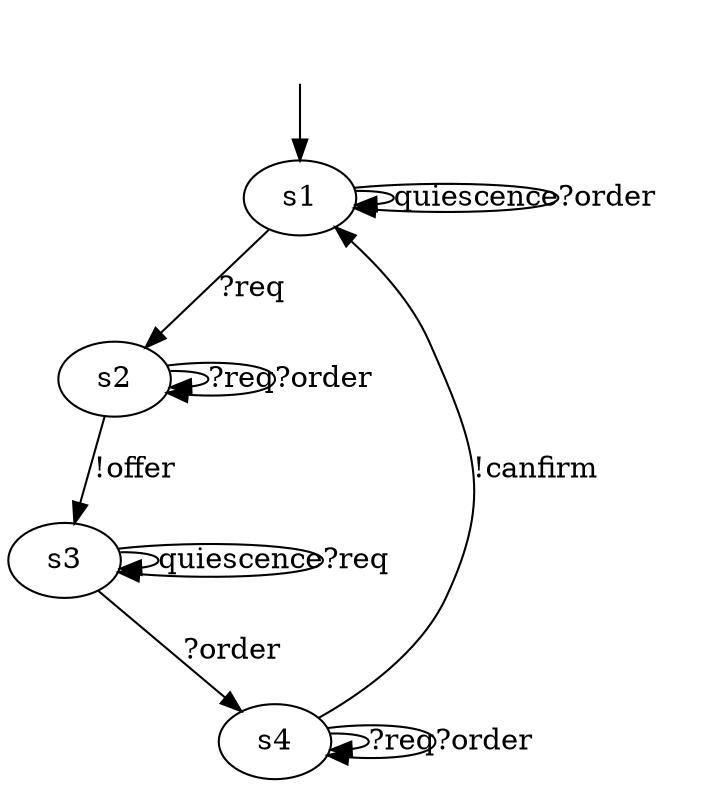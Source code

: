 digraph "../../DotModels/Iolts/09_iolts" {
s1 [label=s1];
s2 [label=s2];
s3 [label=s3];
s4 [label=s4];
s1 -> s1  [label=quiescence];
s1 -> s1  [label="?order"];
s1 -> s2  [label="?req"];
s2 -> s3  [label="!offer"];
s2 -> s2  [label="?req"];
s2 -> s2  [label="?order"];
s3 -> s3  [label=quiescence];
s3 -> s3  [label="?req"];
s3 -> s4  [label="?order"];
s4 -> s1  [label="!canfirm"];
s4 -> s4  [label="?req"];
s4 -> s4  [label="?order"];
__start0 [label="", shape=none];
__start0 -> s1  [label=""];
}
